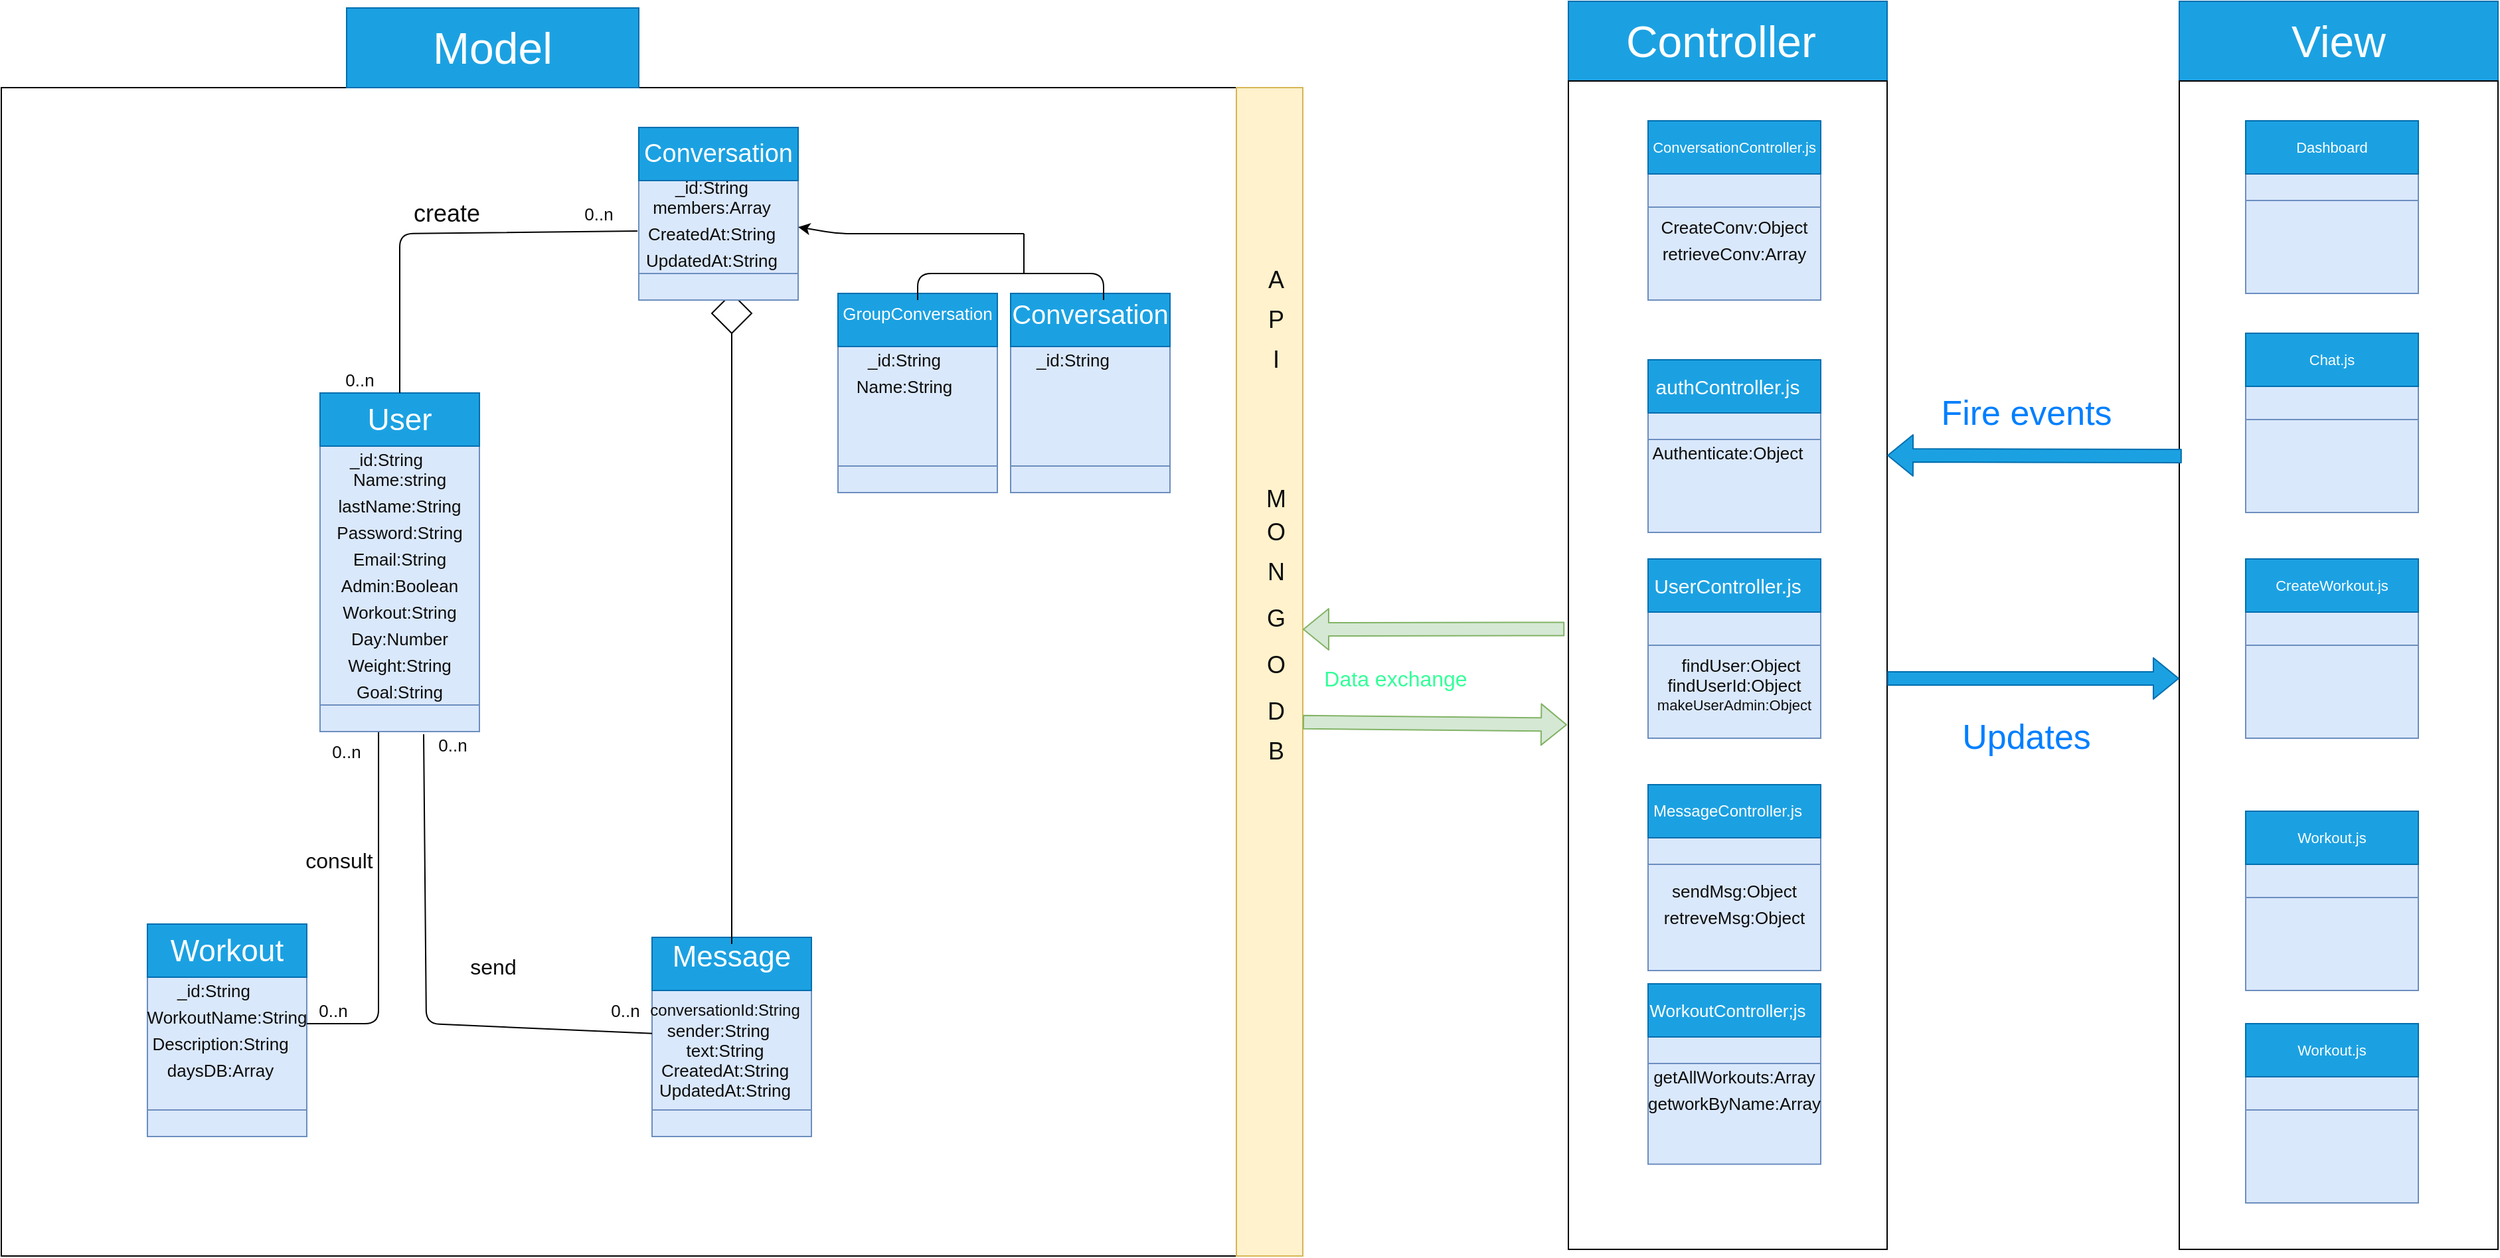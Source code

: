<mxfile version="14.7.10" type="device"><diagram id="C5RBs43oDa-KdzZeNtuy" name="Page-1"><mxGraphModel dx="1673" dy="896" grid="1" gridSize="10" guides="1" tooltips="1" connect="1" arrows="1" fold="1" page="1" pageScale="1" pageWidth="827" pageHeight="1169" math="0" shadow="0"><root><mxCell id="WIyWlLk6GJQsqaUBKTNV-0"/><mxCell id="WIyWlLk6GJQsqaUBKTNV-1" parent="WIyWlLk6GJQsqaUBKTNV-0"/><mxCell id="piAuvbdtwjBn_io9GRZq-42" value="" style="rounded=0;whiteSpace=wrap;html=1;fontSize=18;fontColor=#0D0D0D;" parent="WIyWlLk6GJQsqaUBKTNV-1" vertex="1"><mxGeometry y="90" width="980" height="880" as="geometry"/></mxCell><mxCell id="piAuvbdtwjBn_io9GRZq-4" value="" style="rounded=0;whiteSpace=wrap;html=1;fillColor=#1ba1e2;strokeColor=#006EAF;fontColor=#ffffff;" parent="WIyWlLk6GJQsqaUBKTNV-1" vertex="1"><mxGeometry x="260" y="30" width="220" height="60" as="geometry"/></mxCell><mxCell id="piAuvbdtwjBn_io9GRZq-5" value="Model" style="text;html=1;strokeColor=none;fillColor=none;align=center;verticalAlign=middle;whiteSpace=wrap;rounded=0;fontColor=#FFFFFF;fontSize=33;" parent="WIyWlLk6GJQsqaUBKTNV-1" vertex="1"><mxGeometry x="320" y="50" width="100" height="20" as="geometry"/></mxCell><mxCell id="piAuvbdtwjBn_io9GRZq-7" value="" style="rounded=0;whiteSpace=wrap;html=1;fillColor=#1ba1e2;strokeColor=#006EAF;fontColor=#ffffff;" parent="WIyWlLk6GJQsqaUBKTNV-1" vertex="1"><mxGeometry x="1180" y="25" width="240" height="60" as="geometry"/></mxCell><mxCell id="piAuvbdtwjBn_io9GRZq-8" value="Controller" style="text;html=1;strokeColor=none;fillColor=none;align=center;verticalAlign=middle;whiteSpace=wrap;rounded=0;fontSize=33;fontColor=#FFFFFF;" parent="WIyWlLk6GJQsqaUBKTNV-1" vertex="1"><mxGeometry x="1275" y="45" width="40" height="20" as="geometry"/></mxCell><mxCell id="piAuvbdtwjBn_io9GRZq-9" value="" style="rounded=0;whiteSpace=wrap;html=1;fillColor=#1ba1e2;strokeColor=#006EAF;fontColor=#ffffff;" parent="WIyWlLk6GJQsqaUBKTNV-1" vertex="1"><mxGeometry x="1640" y="25" width="240" height="60" as="geometry"/></mxCell><mxCell id="piAuvbdtwjBn_io9GRZq-10" value="View" style="text;html=1;strokeColor=none;fillColor=none;align=center;verticalAlign=middle;whiteSpace=wrap;rounded=0;fontSize=33;fontColor=#FFFFFF;" parent="WIyWlLk6GJQsqaUBKTNV-1" vertex="1"><mxGeometry x="1740" y="45" width="40" height="20" as="geometry"/></mxCell><mxCell id="piAuvbdtwjBn_io9GRZq-13" value="Chat" style="text;html=1;strokeColor=none;fillColor=none;align=center;verticalAlign=middle;whiteSpace=wrap;rounded=0;fontSize=26;fontColor=#FFFFFF;" parent="WIyWlLk6GJQsqaUBKTNV-1" vertex="1"><mxGeometry x="160" y="130" width="40" height="20" as="geometry"/></mxCell><mxCell id="piAuvbdtwjBn_io9GRZq-14" value="" style="rounded=0;whiteSpace=wrap;html=1;fontSize=33;fillColor=#dae8fc;strokeColor=#6c8ebf;" parent="WIyWlLk6GJQsqaUBKTNV-1" vertex="1"><mxGeometry x="480" y="120" width="120" height="130" as="geometry"/></mxCell><mxCell id="piAuvbdtwjBn_io9GRZq-15" value="" style="rounded=0;whiteSpace=wrap;html=1;fontSize=33;fillColor=#1ba1e2;strokeColor=#006EAF;fontColor=#ffffff;" parent="WIyWlLk6GJQsqaUBKTNV-1" vertex="1"><mxGeometry x="480" y="120" width="120" height="40" as="geometry"/></mxCell><mxCell id="piAuvbdtwjBn_io9GRZq-16" value="Conversation" style="text;html=1;strokeColor=none;fillColor=none;align=center;verticalAlign=middle;whiteSpace=wrap;rounded=0;fontSize=19;fontColor=#FFFFFF;" parent="WIyWlLk6GJQsqaUBKTNV-1" vertex="1"><mxGeometry x="520" y="130" width="40" height="20" as="geometry"/></mxCell><mxCell id="piAuvbdtwjBn_io9GRZq-17" value="" style="rounded=0;whiteSpace=wrap;html=1;fontSize=33;fillColor=#dae8fc;strokeColor=#6c8ebf;" parent="WIyWlLk6GJQsqaUBKTNV-1" vertex="1"><mxGeometry x="490" y="730" width="120" height="150" as="geometry"/></mxCell><mxCell id="piAuvbdtwjBn_io9GRZq-18" value="" style="rounded=0;whiteSpace=wrap;html=1;fontSize=33;fillColor=#1ba1e2;strokeColor=#006EAF;fontColor=#ffffff;" parent="WIyWlLk6GJQsqaUBKTNV-1" vertex="1"><mxGeometry x="490" y="730" width="120" height="40" as="geometry"/></mxCell><mxCell id="piAuvbdtwjBn_io9GRZq-19" value="Message" style="text;html=1;strokeColor=none;fillColor=none;align=center;verticalAlign=middle;whiteSpace=wrap;rounded=0;fontSize=22;fontColor=#FFFFFF;" parent="WIyWlLk6GJQsqaUBKTNV-1" vertex="1"><mxGeometry x="530" y="735" width="40" height="20" as="geometry"/></mxCell><mxCell id="piAuvbdtwjBn_io9GRZq-20" value="" style="rounded=0;whiteSpace=wrap;html=1;fontSize=33;fillColor=#dae8fc;strokeColor=#6c8ebf;" parent="WIyWlLk6GJQsqaUBKTNV-1" vertex="1"><mxGeometry x="110" y="720" width="120" height="160" as="geometry"/></mxCell><mxCell id="piAuvbdtwjBn_io9GRZq-21" value="" style="rounded=0;whiteSpace=wrap;html=1;fontSize=33;fillColor=#1ba1e2;strokeColor=#006EAF;fontColor=#ffffff;direction=west;" parent="WIyWlLk6GJQsqaUBKTNV-1" vertex="1"><mxGeometry x="110" y="720" width="120" height="40" as="geometry"/></mxCell><mxCell id="piAuvbdtwjBn_io9GRZq-22" value="Workout" style="text;html=1;strokeColor=none;fillColor=none;align=center;verticalAlign=middle;whiteSpace=wrap;rounded=0;fontSize=23;fontColor=#FFFFFF;" parent="WIyWlLk6GJQsqaUBKTNV-1" vertex="1"><mxGeometry x="145" y="730" width="50" height="20" as="geometry"/></mxCell><mxCell id="piAuvbdtwjBn_io9GRZq-23" value="" style="rounded=0;whiteSpace=wrap;html=1;fontSize=33;fillColor=#dae8fc;strokeColor=#6c8ebf;" parent="WIyWlLk6GJQsqaUBKTNV-1" vertex="1"><mxGeometry x="240" y="320" width="120" height="250" as="geometry"/></mxCell><mxCell id="piAuvbdtwjBn_io9GRZq-24" value="" style="rounded=0;whiteSpace=wrap;html=1;fontSize=33;fillColor=#1ba1e2;strokeColor=#006EAF;fontColor=#ffffff;" parent="WIyWlLk6GJQsqaUBKTNV-1" vertex="1"><mxGeometry x="240" y="320" width="120" height="40" as="geometry"/></mxCell><mxCell id="piAuvbdtwjBn_io9GRZq-25" value="User" style="text;html=1;strokeColor=none;fillColor=none;align=center;verticalAlign=middle;whiteSpace=wrap;rounded=0;fontSize=23;fontColor=#FFFFFF;" parent="WIyWlLk6GJQsqaUBKTNV-1" vertex="1"><mxGeometry x="280" y="330" width="40" height="20" as="geometry"/></mxCell><mxCell id="piAuvbdtwjBn_io9GRZq-32" value="" style="endArrow=none;html=1;fontSize=19;fontColor=#0D0D0D;entryX=-0.008;entryY=0.6;entryDx=0;entryDy=0;entryPerimeter=0;" parent="WIyWlLk6GJQsqaUBKTNV-1" source="piAuvbdtwjBn_io9GRZq-23" target="piAuvbdtwjBn_io9GRZq-14" edge="1"><mxGeometry width="50" height="50" relative="1" as="geometry"><mxPoint x="700" y="410" as="sourcePoint"/><mxPoint x="750" y="360" as="targetPoint"/><Array as="points"><mxPoint x="300" y="200"/></Array></mxGeometry></mxCell><mxCell id="piAuvbdtwjBn_io9GRZq-38" value="create" style="edgeLabel;html=1;align=center;verticalAlign=middle;resizable=0;points=[];fontSize=18;fontColor=#0D0D0D;rotation=0;" parent="piAuvbdtwjBn_io9GRZq-32" vertex="1" connectable="0"><mxGeometry x="-0.147" y="1" relative="1" as="geometry"><mxPoint x="27" y="-14" as="offset"/></mxGeometry></mxCell><mxCell id="piAuvbdtwjBn_io9GRZq-33" value="" style="endArrow=none;html=1;fontSize=19;fontColor=#0D0D0D;entryX=0.5;entryY=0;entryDx=0;entryDy=0;exitX=0.5;exitY=1;exitDx=0;exitDy=0;" parent="WIyWlLk6GJQsqaUBKTNV-1" source="piAuvbdtwjBn_io9GRZq-35" target="piAuvbdtwjBn_io9GRZq-19" edge="1"><mxGeometry width="50" height="50" relative="1" as="geometry"><mxPoint x="700" y="410" as="sourcePoint"/><mxPoint x="750" y="360" as="targetPoint"/><Array as="points"/></mxGeometry></mxCell><mxCell id="piAuvbdtwjBn_io9GRZq-34" value="" style="endArrow=none;html=1;fontSize=19;fontColor=#0D0D0D;exitX=0.65;exitY=1.1;exitDx=0;exitDy=0;exitPerimeter=0;" parent="WIyWlLk6GJQsqaUBKTNV-1" source="piAuvbdtwjBn_io9GRZq-96" target="piAuvbdtwjBn_io9GRZq-17" edge="1"><mxGeometry width="50" height="50" relative="1" as="geometry"><mxPoint x="310" y="520" as="sourcePoint"/><mxPoint x="461" y="620" as="targetPoint"/><Array as="points"><mxPoint x="320" y="795"/></Array></mxGeometry></mxCell><mxCell id="piAuvbdtwjBn_io9GRZq-37" value="send" style="edgeLabel;html=1;align=center;verticalAlign=middle;resizable=0;points=[];fontSize=16;fontColor=#0D0D0D;rotation=0;" parent="piAuvbdtwjBn_io9GRZq-34" vertex="1" connectable="0"><mxGeometry x="-0.147" relative="1" as="geometry"><mxPoint x="50" y="9" as="offset"/></mxGeometry></mxCell><mxCell id="piAuvbdtwjBn_io9GRZq-35" value="" style="rhombus;whiteSpace=wrap;html=1;fontSize=19;fontColor=#0D0D0D;" parent="WIyWlLk6GJQsqaUBKTNV-1" vertex="1"><mxGeometry x="535" y="245" width="30" height="30" as="geometry"/></mxCell><mxCell id="piAuvbdtwjBn_io9GRZq-36" value="" style="endArrow=none;html=1;fontSize=19;fontColor=#0D0D0D;exitX=0.367;exitY=0.992;exitDx=0;exitDy=0;exitPerimeter=0;entryX=0;entryY=1;entryDx=0;entryDy=0;" parent="WIyWlLk6GJQsqaUBKTNV-1" source="piAuvbdtwjBn_io9GRZq-23" target="piAuvbdtwjBn_io9GRZq-84" edge="1"><mxGeometry width="50" height="50" relative="1" as="geometry"><mxPoint x="700" y="410" as="sourcePoint"/><mxPoint x="240" y="790" as="targetPoint"/><Array as="points"><mxPoint x="284" y="795"/></Array></mxGeometry></mxCell><mxCell id="piAuvbdtwjBn_io9GRZq-39" value="consult" style="edgeLabel;html=1;align=center;verticalAlign=middle;resizable=0;points=[];fontSize=16;fontColor=#0D0D0D;rotation=0;" parent="piAuvbdtwjBn_io9GRZq-36" vertex="1" connectable="0"><mxGeometry x="-0.165" y="-1" relative="1" as="geometry"><mxPoint x="-29" y="-14" as="offset"/></mxGeometry></mxCell><mxCell id="piAuvbdtwjBn_io9GRZq-41" value="" style="rounded=0;whiteSpace=wrap;html=1;fontSize=18;fillColor=#fff2cc;strokeColor=#d6b656;" parent="WIyWlLk6GJQsqaUBKTNV-1" vertex="1"><mxGeometry x="930" y="90" width="50" height="880" as="geometry"/></mxCell><mxCell id="piAuvbdtwjBn_io9GRZq-54" value="" style="rounded=0;whiteSpace=wrap;html=1;fontSize=18;fontColor=#0D0D0D;" parent="WIyWlLk6GJQsqaUBKTNV-1" vertex="1"><mxGeometry x="1180" y="85" width="240" height="880" as="geometry"/></mxCell><mxCell id="piAuvbdtwjBn_io9GRZq-55" value="" style="rounded=0;whiteSpace=wrap;html=1;fontSize=18;fontColor=#0D0D0D;" parent="WIyWlLk6GJQsqaUBKTNV-1" vertex="1"><mxGeometry x="1640" y="85" width="240" height="880" as="geometry"/></mxCell><mxCell id="piAuvbdtwjBn_io9GRZq-56" value="" style="rounded=0;whiteSpace=wrap;html=1;fontSize=33;fillColor=#dae8fc;strokeColor=#6c8ebf;" parent="WIyWlLk6GJQsqaUBKTNV-1" vertex="1"><mxGeometry x="1240" y="115" width="130" height="130" as="geometry"/></mxCell><mxCell id="piAuvbdtwjBn_io9GRZq-57" value="" style="rounded=0;whiteSpace=wrap;html=1;fontSize=33;fillColor=#1ba1e2;strokeColor=#006EAF;fontColor=#ffffff;" parent="WIyWlLk6GJQsqaUBKTNV-1" vertex="1"><mxGeometry x="1240" y="115" width="130" height="40" as="geometry"/></mxCell><mxCell id="piAuvbdtwjBn_io9GRZq-58" value="ConversationController.js" style="text;html=1;strokeColor=none;fillColor=none;align=center;verticalAlign=middle;whiteSpace=wrap;rounded=0;fontSize=11;fontColor=#FFFFFF;" parent="WIyWlLk6GJQsqaUBKTNV-1" vertex="1"><mxGeometry x="1285" y="125" width="40" height="20" as="geometry"/></mxCell><mxCell id="piAuvbdtwjBn_io9GRZq-59" value="" style="rounded=0;whiteSpace=wrap;html=1;fontSize=33;fillColor=#dae8fc;strokeColor=#6c8ebf;" parent="WIyWlLk6GJQsqaUBKTNV-1" vertex="1"><mxGeometry x="1240" y="295" width="130" height="130" as="geometry"/></mxCell><mxCell id="piAuvbdtwjBn_io9GRZq-60" value="" style="rounded=0;whiteSpace=wrap;html=1;fontSize=33;fillColor=#1ba1e2;strokeColor=#006EAF;fontColor=#ffffff;" parent="WIyWlLk6GJQsqaUBKTNV-1" vertex="1"><mxGeometry x="1240" y="295" width="130" height="40" as="geometry"/></mxCell><mxCell id="piAuvbdtwjBn_io9GRZq-61" value="authController.js" style="text;html=1;strokeColor=none;fillColor=none;align=center;verticalAlign=middle;whiteSpace=wrap;rounded=0;fontSize=15;fontColor=#FFFFFF;" parent="WIyWlLk6GJQsqaUBKTNV-1" vertex="1"><mxGeometry x="1280" y="305" width="40" height="20" as="geometry"/></mxCell><mxCell id="piAuvbdtwjBn_io9GRZq-62" value="" style="rounded=0;whiteSpace=wrap;html=1;fontSize=33;fillColor=#dae8fc;strokeColor=#6c8ebf;" parent="WIyWlLk6GJQsqaUBKTNV-1" vertex="1"><mxGeometry x="1240" y="445" width="130" height="130" as="geometry"/></mxCell><mxCell id="piAuvbdtwjBn_io9GRZq-63" value="" style="rounded=0;whiteSpace=wrap;html=1;fontSize=33;fillColor=#1ba1e2;strokeColor=#006EAF;fontColor=#ffffff;" parent="WIyWlLk6GJQsqaUBKTNV-1" vertex="1"><mxGeometry x="1240" y="445" width="130" height="40" as="geometry"/></mxCell><mxCell id="piAuvbdtwjBn_io9GRZq-64" value="UserController.js" style="text;html=1;strokeColor=none;fillColor=none;align=center;verticalAlign=middle;whiteSpace=wrap;rounded=0;fontSize=15;fontColor=#FFFFFF;" parent="WIyWlLk6GJQsqaUBKTNV-1" vertex="1"><mxGeometry x="1280" y="455" width="40" height="20" as="geometry"/></mxCell><mxCell id="piAuvbdtwjBn_io9GRZq-65" value="" style="rounded=0;whiteSpace=wrap;html=1;fontSize=33;fillColor=#dae8fc;strokeColor=#6c8ebf;" parent="WIyWlLk6GJQsqaUBKTNV-1" vertex="1"><mxGeometry x="1240" y="615" width="130" height="130" as="geometry"/></mxCell><mxCell id="piAuvbdtwjBn_io9GRZq-66" value="" style="rounded=0;whiteSpace=wrap;html=1;fontSize=33;fillColor=#1ba1e2;strokeColor=#006EAF;fontColor=#ffffff;" parent="WIyWlLk6GJQsqaUBKTNV-1" vertex="1"><mxGeometry x="1240" y="615" width="130" height="40" as="geometry"/></mxCell><mxCell id="piAuvbdtwjBn_io9GRZq-67" value="MessageController.js" style="text;html=1;strokeColor=none;fillColor=none;align=center;verticalAlign=middle;whiteSpace=wrap;rounded=0;fontSize=12;fontColor=#FFFFFF;" parent="WIyWlLk6GJQsqaUBKTNV-1" vertex="1"><mxGeometry x="1280" y="625" width="40" height="20" as="geometry"/></mxCell><mxCell id="piAuvbdtwjBn_io9GRZq-71" value="" style="rounded=0;whiteSpace=wrap;html=1;fontSize=33;fillColor=#dae8fc;strokeColor=#6c8ebf;" parent="WIyWlLk6GJQsqaUBKTNV-1" vertex="1"><mxGeometry x="1240" y="765" width="130" height="130" as="geometry"/></mxCell><mxCell id="piAuvbdtwjBn_io9GRZq-72" value="" style="rounded=0;whiteSpace=wrap;html=1;fontSize=33;fillColor=#1ba1e2;strokeColor=#006EAF;fontColor=#ffffff;" parent="WIyWlLk6GJQsqaUBKTNV-1" vertex="1"><mxGeometry x="1240" y="765" width="130" height="40" as="geometry"/></mxCell><mxCell id="piAuvbdtwjBn_io9GRZq-73" value="WorkoutController;js" style="text;html=1;strokeColor=none;fillColor=none;align=center;verticalAlign=middle;whiteSpace=wrap;rounded=0;fontSize=13;fontColor=#FFFFFF;" parent="WIyWlLk6GJQsqaUBKTNV-1" vertex="1"><mxGeometry x="1280" y="775" width="40" height="20" as="geometry"/></mxCell><mxCell id="piAuvbdtwjBn_io9GRZq-75" value="" style="rounded=0;whiteSpace=wrap;html=1;fontSize=13;fillColor=#dae8fc;strokeColor=#6c8ebf;" parent="WIyWlLk6GJQsqaUBKTNV-1" vertex="1"><mxGeometry x="1240" y="180" width="130" height="70" as="geometry"/></mxCell><mxCell id="piAuvbdtwjBn_io9GRZq-76" value="" style="rounded=0;whiteSpace=wrap;html=1;fontSize=13;fillColor=#dae8fc;strokeColor=#6c8ebf;" parent="WIyWlLk6GJQsqaUBKTNV-1" vertex="1"><mxGeometry x="1240" y="675" width="130" height="80" as="geometry"/></mxCell><mxCell id="piAuvbdtwjBn_io9GRZq-77" value="" style="rounded=0;whiteSpace=wrap;html=1;fontSize=13;fillColor=#dae8fc;strokeColor=#6c8ebf;" parent="WIyWlLk6GJQsqaUBKTNV-1" vertex="1"><mxGeometry x="1240" y="510" width="130" height="70" as="geometry"/></mxCell><mxCell id="piAuvbdtwjBn_io9GRZq-78" value="" style="rounded=0;whiteSpace=wrap;html=1;fontSize=13;fillColor=#dae8fc;strokeColor=#6c8ebf;" parent="WIyWlLk6GJQsqaUBKTNV-1" vertex="1"><mxGeometry x="1240" y="355" width="130" height="70" as="geometry"/></mxCell><mxCell id="piAuvbdtwjBn_io9GRZq-79" value="" style="rounded=0;whiteSpace=wrap;html=1;fontSize=13;fillColor=#dae8fc;strokeColor=#6c8ebf;" parent="WIyWlLk6GJQsqaUBKTNV-1" vertex="1"><mxGeometry x="1240" y="825" width="130" height="75.83" as="geometry"/></mxCell><mxCell id="piAuvbdtwjBn_io9GRZq-82" value="0..n" style="text;html=1;strokeColor=none;fillColor=none;align=center;verticalAlign=middle;whiteSpace=wrap;rounded=0;fontSize=13;fontColor=#0D0D0D;rotation=0;" parent="WIyWlLk6GJQsqaUBKTNV-1" vertex="1"><mxGeometry x="430" y="175" width="40" height="20" as="geometry"/></mxCell><mxCell id="piAuvbdtwjBn_io9GRZq-83" value="0..n" style="text;html=1;strokeColor=none;fillColor=none;align=center;verticalAlign=middle;whiteSpace=wrap;rounded=0;fontSize=13;fontColor=#0D0D0D;rotation=0;" parent="WIyWlLk6GJQsqaUBKTNV-1" vertex="1"><mxGeometry x="250" y="300" width="40" height="20" as="geometry"/></mxCell><mxCell id="piAuvbdtwjBn_io9GRZq-84" value="0..n" style="text;html=1;strokeColor=none;fillColor=none;align=center;verticalAlign=middle;whiteSpace=wrap;rounded=0;fontSize=13;fontColor=#0D0D0D;rotation=0;" parent="WIyWlLk6GJQsqaUBKTNV-1" vertex="1"><mxGeometry x="230" y="775" width="40" height="20" as="geometry"/></mxCell><mxCell id="piAuvbdtwjBn_io9GRZq-85" value="0..n" style="text;html=1;strokeColor=none;fillColor=none;align=center;verticalAlign=middle;whiteSpace=wrap;rounded=0;fontSize=13;fontColor=#0D0D0D;rotation=0;" parent="WIyWlLk6GJQsqaUBKTNV-1" vertex="1"><mxGeometry x="320" y="575" width="40" height="20" as="geometry"/></mxCell><mxCell id="piAuvbdtwjBn_io9GRZq-86" value="0..n" style="text;html=1;strokeColor=none;fillColor=none;align=center;verticalAlign=middle;whiteSpace=wrap;rounded=0;fontSize=13;fontColor=#0D0D0D;rotation=0;" parent="WIyWlLk6GJQsqaUBKTNV-1" vertex="1"><mxGeometry x="450" y="775" width="40" height="20" as="geometry"/></mxCell><mxCell id="piAuvbdtwjBn_io9GRZq-91" value="0..n" style="text;html=1;strokeColor=none;fillColor=none;align=center;verticalAlign=middle;whiteSpace=wrap;rounded=0;fontSize=13;fontColor=#0D0D0D;rotation=0;" parent="WIyWlLk6GJQsqaUBKTNV-1" vertex="1"><mxGeometry x="240" y="580" width="40" height="20" as="geometry"/></mxCell><mxCell id="piAuvbdtwjBn_io9GRZq-93" value="" style="shape=flexArrow;endArrow=classic;html=1;fontSize=16;fontColor=#0D0D0D;fillColor=#d5e8d4;strokeColor=#82b366;exitX=-0.012;exitY=0.469;exitDx=0;exitDy=0;exitPerimeter=0;" parent="WIyWlLk6GJQsqaUBKTNV-1" edge="1" source="piAuvbdtwjBn_io9GRZq-54"><mxGeometry width="50" height="50" relative="1" as="geometry"><mxPoint x="849" y="492" as="sourcePoint"/><mxPoint x="980" y="498" as="targetPoint"/></mxGeometry></mxCell><mxCell id="piAuvbdtwjBn_io9GRZq-94" value="" style="shape=flexArrow;endArrow=classic;html=1;fontSize=16;fontColor=#0D0D0D;fillColor=#d5e8d4;strokeColor=#82b366;exitX=1;exitY=0.543;exitDx=0;exitDy=0;exitPerimeter=0;entryX=-0.004;entryY=0.551;entryDx=0;entryDy=0;entryPerimeter=0;" parent="WIyWlLk6GJQsqaUBKTNV-1" source="piAuvbdtwjBn_io9GRZq-42" target="piAuvbdtwjBn_io9GRZq-54" edge="1"><mxGeometry width="50" height="50" relative="1" as="geometry"><mxPoint x="700" y="430" as="sourcePoint"/><mxPoint x="685" y="459" as="targetPoint"/></mxGeometry></mxCell><mxCell id="piAuvbdtwjBn_io9GRZq-95" value="Data exchange" style="text;html=1;align=center;verticalAlign=middle;whiteSpace=wrap;rounded=0;fontSize=16;fontColor=#33FF99;" parent="WIyWlLk6GJQsqaUBKTNV-1" vertex="1"><mxGeometry x="990" y="525" width="120" height="20" as="geometry"/></mxCell><mxCell id="piAuvbdtwjBn_io9GRZq-96" value="" style="rounded=0;whiteSpace=wrap;html=1;fontSize=16;fillColor=#dae8fc;strokeColor=#6c8ebf;" parent="WIyWlLk6GJQsqaUBKTNV-1" vertex="1"><mxGeometry x="240" y="555" width="120" height="20" as="geometry"/></mxCell><mxCell id="piAuvbdtwjBn_io9GRZq-97" value="" style="rounded=0;whiteSpace=wrap;html=1;fontSize=16;fillColor=#dae8fc;strokeColor=#6c8ebf;" parent="WIyWlLk6GJQsqaUBKTNV-1" vertex="1"><mxGeometry x="480" y="230" width="120" height="20" as="geometry"/></mxCell><mxCell id="piAuvbdtwjBn_io9GRZq-98" value="" style="rounded=0;whiteSpace=wrap;html=1;fontSize=16;fillColor=#dae8fc;strokeColor=#6c8ebf;" parent="WIyWlLk6GJQsqaUBKTNV-1" vertex="1"><mxGeometry x="110" y="860" width="120" height="20" as="geometry"/></mxCell><mxCell id="piAuvbdtwjBn_io9GRZq-99" value="" style="rounded=0;whiteSpace=wrap;html=1;fontSize=16;fillColor=#dae8fc;strokeColor=#6c8ebf;" parent="WIyWlLk6GJQsqaUBKTNV-1" vertex="1"><mxGeometry x="490" y="860" width="120" height="20" as="geometry"/></mxCell><mxCell id="piAuvbdtwjBn_io9GRZq-102" value="members:Array" style="text;html=1;strokeColor=none;fillColor=none;align=center;verticalAlign=middle;whiteSpace=wrap;rounded=0;fontSize=13;fontColor=#0D0D0D;" parent="WIyWlLk6GJQsqaUBKTNV-1" vertex="1"><mxGeometry x="515" y="170" width="40" height="20" as="geometry"/></mxCell><mxCell id="piAuvbdtwjBn_io9GRZq-103" value="CreatedAt:String" style="text;html=1;strokeColor=none;fillColor=none;align=center;verticalAlign=middle;whiteSpace=wrap;rounded=0;fontSize=13;fontColor=#0D0D0D;" parent="WIyWlLk6GJQsqaUBKTNV-1" vertex="1"><mxGeometry x="515" y="190" width="40" height="20" as="geometry"/></mxCell><mxCell id="piAuvbdtwjBn_io9GRZq-104" value="UpdatedAt:String" style="text;html=1;strokeColor=none;fillColor=none;align=center;verticalAlign=middle;whiteSpace=wrap;rounded=0;fontSize=13;fontColor=#0D0D0D;" parent="WIyWlLk6GJQsqaUBKTNV-1" vertex="1"><mxGeometry x="515" y="210" width="40" height="20" as="geometry"/></mxCell><mxCell id="piAuvbdtwjBn_io9GRZq-105" value="Name:string" style="text;html=1;strokeColor=none;fillColor=none;align=center;verticalAlign=middle;whiteSpace=wrap;rounded=0;fontSize=13;fontColor=#0D0D0D;" parent="WIyWlLk6GJQsqaUBKTNV-1" vertex="1"><mxGeometry x="280" y="375" width="40" height="20" as="geometry"/></mxCell><mxCell id="piAuvbdtwjBn_io9GRZq-108" value="lastName:String" style="text;html=1;strokeColor=none;fillColor=none;align=center;verticalAlign=middle;whiteSpace=wrap;rounded=0;fontSize=13;fontColor=#0D0D0D;" parent="WIyWlLk6GJQsqaUBKTNV-1" vertex="1"><mxGeometry x="280" y="395" width="40" height="20" as="geometry"/></mxCell><mxCell id="piAuvbdtwjBn_io9GRZq-109" value="Password:String" style="text;html=1;strokeColor=none;fillColor=none;align=center;verticalAlign=middle;whiteSpace=wrap;rounded=0;fontSize=13;fontColor=#0D0D0D;" parent="WIyWlLk6GJQsqaUBKTNV-1" vertex="1"><mxGeometry x="280" y="415" width="40" height="20" as="geometry"/></mxCell><mxCell id="piAuvbdtwjBn_io9GRZq-110" value="Email:String" style="text;html=1;strokeColor=none;fillColor=none;align=center;verticalAlign=middle;whiteSpace=wrap;rounded=0;fontSize=13;fontColor=#0D0D0D;" parent="WIyWlLk6GJQsqaUBKTNV-1" vertex="1"><mxGeometry x="280" y="435" width="40" height="20" as="geometry"/></mxCell><mxCell id="piAuvbdtwjBn_io9GRZq-112" value="Admin:Boolean" style="text;html=1;strokeColor=none;fillColor=none;align=center;verticalAlign=middle;whiteSpace=wrap;rounded=0;fontSize=13;fontColor=#0D0D0D;" parent="WIyWlLk6GJQsqaUBKTNV-1" vertex="1"><mxGeometry x="280" y="455" width="40" height="20" as="geometry"/></mxCell><mxCell id="piAuvbdtwjBn_io9GRZq-113" value="Workout:String" style="text;html=1;strokeColor=none;fillColor=none;align=center;verticalAlign=middle;whiteSpace=wrap;rounded=0;fontSize=13;fontColor=#0D0D0D;" parent="WIyWlLk6GJQsqaUBKTNV-1" vertex="1"><mxGeometry x="280" y="475" width="40" height="20" as="geometry"/></mxCell><mxCell id="piAuvbdtwjBn_io9GRZq-114" value="Day:Number" style="text;html=1;strokeColor=none;fillColor=none;align=center;verticalAlign=middle;whiteSpace=wrap;rounded=0;fontSize=13;fontColor=#0D0D0D;" parent="WIyWlLk6GJQsqaUBKTNV-1" vertex="1"><mxGeometry x="280" y="495" width="40" height="20" as="geometry"/></mxCell><mxCell id="piAuvbdtwjBn_io9GRZq-115" value="Weight:String" style="text;html=1;strokeColor=none;fillColor=none;align=center;verticalAlign=middle;whiteSpace=wrap;rounded=0;fontSize=13;fontColor=#0D0D0D;" parent="WIyWlLk6GJQsqaUBKTNV-1" vertex="1"><mxGeometry x="280" y="515" width="40" height="20" as="geometry"/></mxCell><mxCell id="piAuvbdtwjBn_io9GRZq-118" value="Goal:String" style="text;html=1;strokeColor=none;fillColor=none;align=center;verticalAlign=middle;whiteSpace=wrap;rounded=0;fontSize=13;fontColor=#0D0D0D;" parent="WIyWlLk6GJQsqaUBKTNV-1" vertex="1"><mxGeometry x="280" y="535" width="40" height="20" as="geometry"/></mxCell><mxCell id="piAuvbdtwjBn_io9GRZq-124" value="conversationId:String" style="text;html=1;strokeColor=none;fillColor=none;align=center;verticalAlign=middle;whiteSpace=wrap;rounded=0;fontSize=12;fontColor=#0D0D0D;" parent="WIyWlLk6GJQsqaUBKTNV-1" vertex="1"><mxGeometry x="525" y="775" width="40" height="20" as="geometry"/></mxCell><mxCell id="piAuvbdtwjBn_io9GRZq-125" value="sender:String" style="text;html=1;strokeColor=none;fillColor=none;align=center;verticalAlign=middle;whiteSpace=wrap;rounded=0;fontSize=13;fontColor=#0D0D0D;" parent="WIyWlLk6GJQsqaUBKTNV-1" vertex="1"><mxGeometry x="520" y="790" width="40" height="20" as="geometry"/></mxCell><mxCell id="piAuvbdtwjBn_io9GRZq-126" value="text:String" style="text;html=1;strokeColor=none;fillColor=none;align=center;verticalAlign=middle;whiteSpace=wrap;rounded=0;fontSize=13;fontColor=#0D0D0D;" parent="WIyWlLk6GJQsqaUBKTNV-1" vertex="1"><mxGeometry x="525" y="805" width="40" height="20" as="geometry"/></mxCell><mxCell id="piAuvbdtwjBn_io9GRZq-127" value="CreatedAt:String" style="text;html=1;strokeColor=none;fillColor=none;align=center;verticalAlign=middle;whiteSpace=wrap;rounded=0;fontSize=13;fontColor=#0D0D0D;" parent="WIyWlLk6GJQsqaUBKTNV-1" vertex="1"><mxGeometry x="525" y="820" width="40" height="20" as="geometry"/></mxCell><mxCell id="piAuvbdtwjBn_io9GRZq-128" value="UpdatedAt:String" style="text;html=1;strokeColor=none;fillColor=none;align=center;verticalAlign=middle;whiteSpace=wrap;rounded=0;fontSize=13;fontColor=#0D0D0D;" parent="WIyWlLk6GJQsqaUBKTNV-1" vertex="1"><mxGeometry x="525" y="835" width="40" height="20" as="geometry"/></mxCell><mxCell id="piAuvbdtwjBn_io9GRZq-129" value="WorkoutName:String" style="text;html=1;strokeColor=none;fillColor=none;align=center;verticalAlign=middle;whiteSpace=wrap;rounded=0;fontSize=13;fontColor=#0D0D0D;" parent="WIyWlLk6GJQsqaUBKTNV-1" vertex="1"><mxGeometry x="150" y="780" width="40" height="20" as="geometry"/></mxCell><mxCell id="piAuvbdtwjBn_io9GRZq-130" value="Description:String" style="text;html=1;strokeColor=none;fillColor=none;align=center;verticalAlign=middle;whiteSpace=wrap;rounded=0;fontSize=13;fontColor=#0D0D0D;" parent="WIyWlLk6GJQsqaUBKTNV-1" vertex="1"><mxGeometry x="145" y="800" width="40" height="20" as="geometry"/></mxCell><mxCell id="piAuvbdtwjBn_io9GRZq-131" value="daysDB:Array" style="text;html=1;strokeColor=none;fillColor=none;align=center;verticalAlign=middle;whiteSpace=wrap;rounded=0;fontSize=13;fontColor=#0D0D0D;" parent="WIyWlLk6GJQsqaUBKTNV-1" vertex="1"><mxGeometry x="145" y="820" width="40" height="20" as="geometry"/></mxCell><mxCell id="piAuvbdtwjBn_io9GRZq-134" value="Authenticate:Object" style="text;html=1;strokeColor=none;fillColor=none;align=center;verticalAlign=middle;whiteSpace=wrap;rounded=0;fontSize=13;fontColor=#0D0D0D;" parent="WIyWlLk6GJQsqaUBKTNV-1" vertex="1"><mxGeometry x="1280" y="355" width="40" height="20" as="geometry"/></mxCell><mxCell id="piAuvbdtwjBn_io9GRZq-136" value="CreateConv:Object" style="text;html=1;strokeColor=none;fillColor=none;align=center;verticalAlign=middle;whiteSpace=wrap;rounded=0;fontSize=13;fontColor=#0D0D0D;" parent="WIyWlLk6GJQsqaUBKTNV-1" vertex="1"><mxGeometry x="1285" y="185" width="40" height="20" as="geometry"/></mxCell><mxCell id="piAuvbdtwjBn_io9GRZq-137" value="retrieveConv:Array" style="text;html=1;strokeColor=none;fillColor=none;align=center;verticalAlign=middle;whiteSpace=wrap;rounded=0;fontSize=13;fontColor=#0D0D0D;" parent="WIyWlLk6GJQsqaUBKTNV-1" vertex="1"><mxGeometry x="1285" y="205" width="40" height="20" as="geometry"/></mxCell><mxCell id="piAuvbdtwjBn_io9GRZq-138" value="findUser:Object" style="text;html=1;strokeColor=none;fillColor=none;align=center;verticalAlign=middle;whiteSpace=wrap;rounded=0;fontSize=13;fontColor=#0D0D0D;" parent="WIyWlLk6GJQsqaUBKTNV-1" vertex="1"><mxGeometry x="1290" y="515" width="40" height="20" as="geometry"/></mxCell><mxCell id="piAuvbdtwjBn_io9GRZq-139" value="findUserId:Object" style="text;html=1;strokeColor=none;fillColor=none;align=center;verticalAlign=middle;whiteSpace=wrap;rounded=0;fontSize=13;fontColor=#0D0D0D;" parent="WIyWlLk6GJQsqaUBKTNV-1" vertex="1"><mxGeometry x="1285" y="530" width="40" height="20" as="geometry"/></mxCell><mxCell id="piAuvbdtwjBn_io9GRZq-140" value="makeUserAdmin:Object" style="text;html=1;strokeColor=none;fillColor=none;align=center;verticalAlign=middle;whiteSpace=wrap;rounded=0;fontSize=11;fontColor=#0D0D0D;" parent="WIyWlLk6GJQsqaUBKTNV-1" vertex="1"><mxGeometry x="1285" y="545" width="40" height="20" as="geometry"/></mxCell><mxCell id="piAuvbdtwjBn_io9GRZq-141" value="getAllWorkouts:Array" style="text;html=1;strokeColor=none;fillColor=none;align=center;verticalAlign=middle;whiteSpace=wrap;rounded=0;fontSize=13;fontColor=#0D0D0D;" parent="WIyWlLk6GJQsqaUBKTNV-1" vertex="1"><mxGeometry x="1280" y="825" width="50" height="20" as="geometry"/></mxCell><mxCell id="piAuvbdtwjBn_io9GRZq-142" value="getworkByName:Array" style="text;html=1;strokeColor=none;fillColor=none;align=center;verticalAlign=middle;whiteSpace=wrap;rounded=0;fontSize=13;fontColor=#0D0D0D;" parent="WIyWlLk6GJQsqaUBKTNV-1" vertex="1"><mxGeometry x="1285" y="845" width="40" height="20" as="geometry"/></mxCell><mxCell id="piAuvbdtwjBn_io9GRZq-143" value="sendMsg:Object" style="text;html=1;strokeColor=none;fillColor=none;align=center;verticalAlign=middle;whiteSpace=wrap;rounded=0;fontSize=13;fontColor=#0D0D0D;" parent="WIyWlLk6GJQsqaUBKTNV-1" vertex="1"><mxGeometry x="1285" y="685" width="40" height="20" as="geometry"/></mxCell><mxCell id="piAuvbdtwjBn_io9GRZq-144" value="retreveMsg:Object" style="text;html=1;strokeColor=none;fillColor=none;align=center;verticalAlign=middle;whiteSpace=wrap;rounded=0;fontSize=13;fontColor=#0D0D0D;" parent="WIyWlLk6GJQsqaUBKTNV-1" vertex="1"><mxGeometry x="1285" y="705" width="40" height="20" as="geometry"/></mxCell><mxCell id="piAuvbdtwjBn_io9GRZq-146" value="" style="rounded=0;whiteSpace=wrap;html=1;fontSize=33;fillColor=#dae8fc;strokeColor=#6c8ebf;" parent="WIyWlLk6GJQsqaUBKTNV-1" vertex="1"><mxGeometry x="1690" y="275" width="130" height="130" as="geometry"/></mxCell><mxCell id="piAuvbdtwjBn_io9GRZq-147" value="" style="rounded=0;whiteSpace=wrap;html=1;fontSize=33;fillColor=#1ba1e2;strokeColor=#006EAF;fontColor=#ffffff;" parent="WIyWlLk6GJQsqaUBKTNV-1" vertex="1"><mxGeometry x="1690" y="275" width="130" height="40" as="geometry"/></mxCell><mxCell id="piAuvbdtwjBn_io9GRZq-148" value="Chat.js" style="text;html=1;strokeColor=none;fillColor=none;align=center;verticalAlign=middle;whiteSpace=wrap;rounded=0;fontSize=11;fontColor=#FFFFFF;" parent="WIyWlLk6GJQsqaUBKTNV-1" vertex="1"><mxGeometry x="1735" y="285" width="40" height="20" as="geometry"/></mxCell><mxCell id="piAuvbdtwjBn_io9GRZq-149" value="" style="rounded=0;whiteSpace=wrap;html=1;fontSize=13;fillColor=#dae8fc;strokeColor=#6c8ebf;" parent="WIyWlLk6GJQsqaUBKTNV-1" vertex="1"><mxGeometry x="1690" y="340" width="130" height="70" as="geometry"/></mxCell><mxCell id="piAuvbdtwjBn_io9GRZq-150" value="" style="rounded=0;whiteSpace=wrap;html=1;fontSize=33;fillColor=#dae8fc;strokeColor=#6c8ebf;" parent="WIyWlLk6GJQsqaUBKTNV-1" vertex="1"><mxGeometry x="1690" y="445" width="130" height="130" as="geometry"/></mxCell><mxCell id="piAuvbdtwjBn_io9GRZq-151" value="" style="rounded=0;whiteSpace=wrap;html=1;fontSize=33;fillColor=#1ba1e2;strokeColor=#006EAF;fontColor=#ffffff;" parent="WIyWlLk6GJQsqaUBKTNV-1" vertex="1"><mxGeometry x="1690" y="445" width="130" height="40" as="geometry"/></mxCell><mxCell id="piAuvbdtwjBn_io9GRZq-152" value="CreateWorkout.js" style="text;html=1;strokeColor=none;fillColor=none;align=center;verticalAlign=middle;whiteSpace=wrap;rounded=0;fontSize=11;fontColor=#FFFFFF;" parent="WIyWlLk6GJQsqaUBKTNV-1" vertex="1"><mxGeometry x="1735" y="455" width="40" height="20" as="geometry"/></mxCell><mxCell id="piAuvbdtwjBn_io9GRZq-153" value="" style="rounded=0;whiteSpace=wrap;html=1;fontSize=13;fillColor=#dae8fc;strokeColor=#6c8ebf;" parent="WIyWlLk6GJQsqaUBKTNV-1" vertex="1"><mxGeometry x="1690" y="510" width="130" height="70" as="geometry"/></mxCell><mxCell id="piAuvbdtwjBn_io9GRZq-154" value="" style="rounded=0;whiteSpace=wrap;html=1;fontSize=33;fillColor=#dae8fc;strokeColor=#6c8ebf;" parent="WIyWlLk6GJQsqaUBKTNV-1" vertex="1"><mxGeometry x="1690" y="635" width="130" height="130" as="geometry"/></mxCell><mxCell id="piAuvbdtwjBn_io9GRZq-155" value="" style="rounded=0;whiteSpace=wrap;html=1;fontSize=33;fillColor=#1ba1e2;strokeColor=#006EAF;fontColor=#ffffff;" parent="WIyWlLk6GJQsqaUBKTNV-1" vertex="1"><mxGeometry x="1690" y="635" width="130" height="40" as="geometry"/></mxCell><mxCell id="piAuvbdtwjBn_io9GRZq-156" value="Workout.js" style="text;html=1;strokeColor=none;fillColor=none;align=center;verticalAlign=middle;whiteSpace=wrap;rounded=0;fontSize=11;fontColor=#FFFFFF;" parent="WIyWlLk6GJQsqaUBKTNV-1" vertex="1"><mxGeometry x="1735" y="645" width="40" height="20" as="geometry"/></mxCell><mxCell id="piAuvbdtwjBn_io9GRZq-157" value="" style="rounded=0;whiteSpace=wrap;html=1;fontSize=13;fillColor=#dae8fc;strokeColor=#6c8ebf;" parent="WIyWlLk6GJQsqaUBKTNV-1" vertex="1"><mxGeometry x="1690" y="700" width="130" height="70" as="geometry"/></mxCell><mxCell id="piAuvbdtwjBn_io9GRZq-158" value="" style="rounded=0;whiteSpace=wrap;html=1;fontSize=33;fillColor=#dae8fc;strokeColor=#6c8ebf;" parent="WIyWlLk6GJQsqaUBKTNV-1" vertex="1"><mxGeometry x="1690" y="115" width="130" height="130" as="geometry"/></mxCell><mxCell id="piAuvbdtwjBn_io9GRZq-159" value="" style="rounded=0;whiteSpace=wrap;html=1;fontSize=33;fillColor=#1ba1e2;strokeColor=#006EAF;fontColor=#ffffff;" parent="WIyWlLk6GJQsqaUBKTNV-1" vertex="1"><mxGeometry x="1690" y="115" width="130" height="40" as="geometry"/></mxCell><mxCell id="piAuvbdtwjBn_io9GRZq-161" value="" style="rounded=0;whiteSpace=wrap;html=1;fontSize=33;fillColor=#dae8fc;strokeColor=#6c8ebf;" parent="WIyWlLk6GJQsqaUBKTNV-1" vertex="1"><mxGeometry x="1690" y="175" width="130" height="70" as="geometry"/></mxCell><mxCell id="piAuvbdtwjBn_io9GRZq-162" value="Dashboard" style="text;html=1;strokeColor=none;fillColor=none;align=center;verticalAlign=middle;whiteSpace=wrap;rounded=0;fontSize=11;fontColor=#FFFFFF;" parent="WIyWlLk6GJQsqaUBKTNV-1" vertex="1"><mxGeometry x="1735" y="125" width="40" height="20" as="geometry"/></mxCell><mxCell id="piAuvbdtwjBn_io9GRZq-163" value="" style="rounded=0;whiteSpace=wrap;html=1;fontSize=33;fillColor=#dae8fc;strokeColor=#6c8ebf;" parent="WIyWlLk6GJQsqaUBKTNV-1" vertex="1"><mxGeometry x="1690" y="795" width="130" height="130" as="geometry"/></mxCell><mxCell id="piAuvbdtwjBn_io9GRZq-164" value="" style="rounded=0;whiteSpace=wrap;html=1;fontSize=33;fillColor=#1ba1e2;strokeColor=#006EAF;fontColor=#ffffff;" parent="WIyWlLk6GJQsqaUBKTNV-1" vertex="1"><mxGeometry x="1690" y="795" width="130" height="40" as="geometry"/></mxCell><mxCell id="piAuvbdtwjBn_io9GRZq-165" value="Workout.js" style="text;html=1;strokeColor=none;fillColor=none;align=center;verticalAlign=middle;whiteSpace=wrap;rounded=0;fontSize=11;fontColor=#FFFFFF;" parent="WIyWlLk6GJQsqaUBKTNV-1" vertex="1"><mxGeometry x="1735" y="805" width="40" height="20" as="geometry"/></mxCell><mxCell id="piAuvbdtwjBn_io9GRZq-166" value="" style="rounded=0;whiteSpace=wrap;html=1;fontSize=13;fillColor=#dae8fc;strokeColor=#6c8ebf;" parent="WIyWlLk6GJQsqaUBKTNV-1" vertex="1"><mxGeometry x="1690" y="860" width="130" height="70" as="geometry"/></mxCell><mxCell id="piAuvbdtwjBn_io9GRZq-168" value="" style="shape=flexArrow;endArrow=classic;html=1;fontSize=15;fontColor=#0D0D0D;exitX=0.008;exitY=0.321;exitDx=0;exitDy=0;exitPerimeter=0;fillColor=#1ba1e2;strokeColor=#006EAF;" parent="WIyWlLk6GJQsqaUBKTNV-1" source="piAuvbdtwjBn_io9GRZq-55" edge="1"><mxGeometry width="50" height="50" relative="1" as="geometry"><mxPoint x="1210" y="405" as="sourcePoint"/><mxPoint x="1420" y="367" as="targetPoint"/></mxGeometry></mxCell><mxCell id="piAuvbdtwjBn_io9GRZq-169" value="" style="shape=flexArrow;endArrow=classic;html=1;fontSize=15;fontColor=#0D0D0D;fillColor=#1ba1e2;strokeColor=#006EAF;" parent="WIyWlLk6GJQsqaUBKTNV-1" edge="1"><mxGeometry width="50" height="50" relative="1" as="geometry"><mxPoint x="1420" y="535" as="sourcePoint"/><mxPoint x="1640" y="535" as="targetPoint"/><Array as="points"/></mxGeometry></mxCell><mxCell id="piAuvbdtwjBn_io9GRZq-170" value="Fire events" style="text;html=1;strokeColor=none;fillColor=none;align=center;verticalAlign=middle;whiteSpace=wrap;rounded=0;fontSize=26;fontColor=#007FFF;" parent="WIyWlLk6GJQsqaUBKTNV-1" vertex="1"><mxGeometry x="1450" y="325" width="150" height="20" as="geometry"/></mxCell><mxCell id="piAuvbdtwjBn_io9GRZq-171" value="Updates" style="text;html=1;strokeColor=none;fillColor=none;align=center;verticalAlign=middle;whiteSpace=wrap;rounded=0;fontSize=26;fontColor=#007FFF;" parent="WIyWlLk6GJQsqaUBKTNV-1" vertex="1"><mxGeometry x="1450" y="569" width="150" height="20" as="geometry"/></mxCell><mxCell id="N65k8dCKO7jTWds3QTyy-21" value="" style="endArrow=classic;html=1;" edge="1" parent="WIyWlLk6GJQsqaUBKTNV-1" target="piAuvbdtwjBn_io9GRZq-14"><mxGeometry width="50" height="50" relative="1" as="geometry"><mxPoint x="770" y="200" as="sourcePoint"/><mxPoint x="630" y="500" as="targetPoint"/><Array as="points"><mxPoint x="630" y="200"/></Array></mxGeometry></mxCell><mxCell id="N65k8dCKO7jTWds3QTyy-22" value="" style="endArrow=none;html=1;" edge="1" parent="WIyWlLk6GJQsqaUBKTNV-1"><mxGeometry width="50" height="50" relative="1" as="geometry"><mxPoint x="760" y="300" as="sourcePoint"/><mxPoint x="810" y="295" as="targetPoint"/><Array as="points"/></mxGeometry></mxCell><mxCell id="N65k8dCKO7jTWds3QTyy-31" value="" style="rounded=0;whiteSpace=wrap;html=1;fontSize=33;fillColor=#dae8fc;strokeColor=#6c8ebf;" vertex="1" parent="WIyWlLk6GJQsqaUBKTNV-1"><mxGeometry x="630" y="245" width="120" height="150" as="geometry"/></mxCell><mxCell id="N65k8dCKO7jTWds3QTyy-32" value="" style="rounded=0;whiteSpace=wrap;html=1;fontSize=33;fillColor=#1ba1e2;strokeColor=#006EAF;fontColor=#ffffff;" vertex="1" parent="WIyWlLk6GJQsqaUBKTNV-1"><mxGeometry x="630" y="245" width="120" height="40" as="geometry"/></mxCell><mxCell id="N65k8dCKO7jTWds3QTyy-33" value="GroupConversation" style="text;html=1;strokeColor=none;fillColor=none;align=center;verticalAlign=middle;whiteSpace=wrap;rounded=0;fontSize=13;fontColor=#FFFFFF;" vertex="1" parent="WIyWlLk6GJQsqaUBKTNV-1"><mxGeometry x="670" y="250" width="40" height="20" as="geometry"/></mxCell><mxCell id="N65k8dCKO7jTWds3QTyy-34" value="" style="rounded=0;whiteSpace=wrap;html=1;fontSize=16;fillColor=#dae8fc;strokeColor=#6c8ebf;" vertex="1" parent="WIyWlLk6GJQsqaUBKTNV-1"><mxGeometry x="630" y="375" width="120" height="20" as="geometry"/></mxCell><mxCell id="N65k8dCKO7jTWds3QTyy-40" value="" style="rounded=0;whiteSpace=wrap;html=1;fontSize=33;fillColor=#dae8fc;strokeColor=#6c8ebf;" vertex="1" parent="WIyWlLk6GJQsqaUBKTNV-1"><mxGeometry x="760" y="245" width="120" height="150" as="geometry"/></mxCell><mxCell id="N65k8dCKO7jTWds3QTyy-41" value="" style="rounded=0;whiteSpace=wrap;html=1;fontSize=33;fillColor=#1ba1e2;strokeColor=#006EAF;fontColor=#ffffff;" vertex="1" parent="WIyWlLk6GJQsqaUBKTNV-1"><mxGeometry x="760" y="245" width="120" height="40" as="geometry"/></mxCell><mxCell id="N65k8dCKO7jTWds3QTyy-42" value="Conversation" style="text;html=1;strokeColor=none;fillColor=none;align=center;verticalAlign=middle;whiteSpace=wrap;rounded=0;fontSize=20;fontColor=#FFFFFF;" vertex="1" parent="WIyWlLk6GJQsqaUBKTNV-1"><mxGeometry x="800" y="250" width="40" height="20" as="geometry"/></mxCell><mxCell id="N65k8dCKO7jTWds3QTyy-43" value="" style="rounded=0;whiteSpace=wrap;html=1;fontSize=16;fillColor=#dae8fc;strokeColor=#6c8ebf;" vertex="1" parent="WIyWlLk6GJQsqaUBKTNV-1"><mxGeometry x="760" y="375" width="120" height="20" as="geometry"/></mxCell><mxCell id="N65k8dCKO7jTWds3QTyy-49" value="" style="endArrow=none;html=1;" edge="1" parent="WIyWlLk6GJQsqaUBKTNV-1"><mxGeometry width="50" height="50" relative="1" as="geometry"><mxPoint x="770" y="230" as="sourcePoint"/><mxPoint x="770" y="200" as="targetPoint"/></mxGeometry></mxCell><mxCell id="N65k8dCKO7jTWds3QTyy-50" value="" style="endArrow=none;html=1;" edge="1" parent="WIyWlLk6GJQsqaUBKTNV-1" source="N65k8dCKO7jTWds3QTyy-33"><mxGeometry width="50" height="50" relative="1" as="geometry"><mxPoint x="580" y="670" as="sourcePoint"/><mxPoint x="770" y="230" as="targetPoint"/><Array as="points"><mxPoint x="690" y="230"/></Array></mxGeometry></mxCell><mxCell id="N65k8dCKO7jTWds3QTyy-51" value="" style="endArrow=none;html=1;exitX=0.75;exitY=0;exitDx=0;exitDy=0;" edge="1" parent="WIyWlLk6GJQsqaUBKTNV-1" source="N65k8dCKO7jTWds3QTyy-42"><mxGeometry width="50" height="50" relative="1" as="geometry"><mxPoint x="580" y="670" as="sourcePoint"/><mxPoint x="770" y="230" as="targetPoint"/><Array as="points"><mxPoint x="830" y="230"/></Array></mxGeometry></mxCell><mxCell id="N65k8dCKO7jTWds3QTyy-53" value="_id:String" style="text;html=1;strokeColor=none;fillColor=none;align=center;verticalAlign=middle;whiteSpace=wrap;rounded=0;fontSize=13;fontColor=#0D0D0D;" vertex="1" parent="WIyWlLk6GJQsqaUBKTNV-1"><mxGeometry x="140" y="760" width="40" height="20" as="geometry"/></mxCell><mxCell id="N65k8dCKO7jTWds3QTyy-55" value="_id:String" style="text;html=1;strokeColor=none;fillColor=none;align=center;verticalAlign=middle;whiteSpace=wrap;rounded=0;fontSize=13;fontColor=#0D0D0D;" vertex="1" parent="WIyWlLk6GJQsqaUBKTNV-1"><mxGeometry x="515" y="155" width="40" height="20" as="geometry"/></mxCell><mxCell id="N65k8dCKO7jTWds3QTyy-56" value="_id:String" style="text;html=1;strokeColor=none;fillColor=none;align=center;verticalAlign=middle;whiteSpace=wrap;rounded=0;fontSize=13;fontColor=#0D0D0D;" vertex="1" parent="WIyWlLk6GJQsqaUBKTNV-1"><mxGeometry x="270" y="360" width="40" height="20" as="geometry"/></mxCell><mxCell id="N65k8dCKO7jTWds3QTyy-57" value="_id:String" style="text;html=1;strokeColor=none;fillColor=none;align=center;verticalAlign=middle;whiteSpace=wrap;rounded=0;fontSize=13;fontColor=#0D0D0D;" vertex="1" parent="WIyWlLk6GJQsqaUBKTNV-1"><mxGeometry x="660" y="285" width="40" height="20" as="geometry"/></mxCell><mxCell id="N65k8dCKO7jTWds3QTyy-58" value="Name:String" style="text;html=1;strokeColor=none;fillColor=none;align=center;verticalAlign=middle;whiteSpace=wrap;rounded=0;fontSize=13;fontColor=#0D0D0D;" vertex="1" parent="WIyWlLk6GJQsqaUBKTNV-1"><mxGeometry x="660" y="305" width="40" height="20" as="geometry"/></mxCell><mxCell id="N65k8dCKO7jTWds3QTyy-61" value="_id:String" style="text;html=1;strokeColor=none;fillColor=none;align=center;verticalAlign=middle;whiteSpace=wrap;rounded=0;fontSize=13;fontColor=#0D0D0D;" vertex="1" parent="WIyWlLk6GJQsqaUBKTNV-1"><mxGeometry x="787" y="285" width="40" height="20" as="geometry"/></mxCell><mxCell id="N65k8dCKO7jTWds3QTyy-62" value="B" style="text;html=1;strokeColor=none;fillColor=none;align=center;verticalAlign=middle;whiteSpace=wrap;rounded=0;fontSize=18;fontColor=#0D0D0D;" vertex="1" parent="WIyWlLk6GJQsqaUBKTNV-1"><mxGeometry x="940" y="580" width="40" height="20" as="geometry"/></mxCell><mxCell id="N65k8dCKO7jTWds3QTyy-63" value="D" style="text;html=1;strokeColor=none;fillColor=none;align=center;verticalAlign=middle;whiteSpace=wrap;rounded=0;fontSize=18;fontColor=#0D0D0D;" vertex="1" parent="WIyWlLk6GJQsqaUBKTNV-1"><mxGeometry x="940" y="550" width="40" height="20" as="geometry"/></mxCell><mxCell id="N65k8dCKO7jTWds3QTyy-64" value="O" style="text;html=1;strokeColor=none;fillColor=none;align=center;verticalAlign=middle;whiteSpace=wrap;rounded=0;fontSize=18;fontColor=#0D0D0D;" vertex="1" parent="WIyWlLk6GJQsqaUBKTNV-1"><mxGeometry x="940" y="515" width="40" height="20" as="geometry"/></mxCell><mxCell id="N65k8dCKO7jTWds3QTyy-65" value="G" style="text;html=1;strokeColor=none;fillColor=none;align=center;verticalAlign=middle;whiteSpace=wrap;rounded=0;fontSize=18;fontColor=#0D0D0D;" vertex="1" parent="WIyWlLk6GJQsqaUBKTNV-1"><mxGeometry x="940" y="480" width="40" height="20" as="geometry"/></mxCell><mxCell id="N65k8dCKO7jTWds3QTyy-66" value="N" style="text;html=1;strokeColor=none;fillColor=none;align=center;verticalAlign=middle;whiteSpace=wrap;rounded=0;fontSize=18;fontColor=#0D0D0D;" vertex="1" parent="WIyWlLk6GJQsqaUBKTNV-1"><mxGeometry x="940" y="445" width="40" height="20" as="geometry"/></mxCell><mxCell id="N65k8dCKO7jTWds3QTyy-67" value="O" style="text;html=1;strokeColor=none;fillColor=none;align=center;verticalAlign=middle;whiteSpace=wrap;rounded=0;fontSize=18;fontColor=#0D0D0D;" vertex="1" parent="WIyWlLk6GJQsqaUBKTNV-1"><mxGeometry x="940" y="415" width="40" height="20" as="geometry"/></mxCell><mxCell id="N65k8dCKO7jTWds3QTyy-68" value="M" style="text;html=1;strokeColor=none;fillColor=none;align=center;verticalAlign=middle;whiteSpace=wrap;rounded=0;fontSize=18;fontColor=#0D0D0D;" vertex="1" parent="WIyWlLk6GJQsqaUBKTNV-1"><mxGeometry x="940" y="390" width="40" height="20" as="geometry"/></mxCell><mxCell id="N65k8dCKO7jTWds3QTyy-69" value="I" style="text;html=1;strokeColor=none;fillColor=none;align=center;verticalAlign=middle;whiteSpace=wrap;rounded=0;fontSize=18;fontColor=#0D0D0D;" vertex="1" parent="WIyWlLk6GJQsqaUBKTNV-1"><mxGeometry x="940" y="285" width="40" height="20" as="geometry"/></mxCell><mxCell id="N65k8dCKO7jTWds3QTyy-70" value="A" style="text;html=1;strokeColor=none;fillColor=none;align=center;verticalAlign=middle;whiteSpace=wrap;rounded=0;fontSize=18;fontColor=#0D0D0D;" vertex="1" parent="WIyWlLk6GJQsqaUBKTNV-1"><mxGeometry x="940" y="225" width="40" height="20" as="geometry"/></mxCell><mxCell id="N65k8dCKO7jTWds3QTyy-71" value="P" style="text;html=1;strokeColor=none;fillColor=none;align=center;verticalAlign=middle;whiteSpace=wrap;rounded=0;fontSize=18;fontColor=#0D0D0D;" vertex="1" parent="WIyWlLk6GJQsqaUBKTNV-1"><mxGeometry x="940" y="255" width="40" height="20" as="geometry"/></mxCell></root></mxGraphModel></diagram></mxfile>